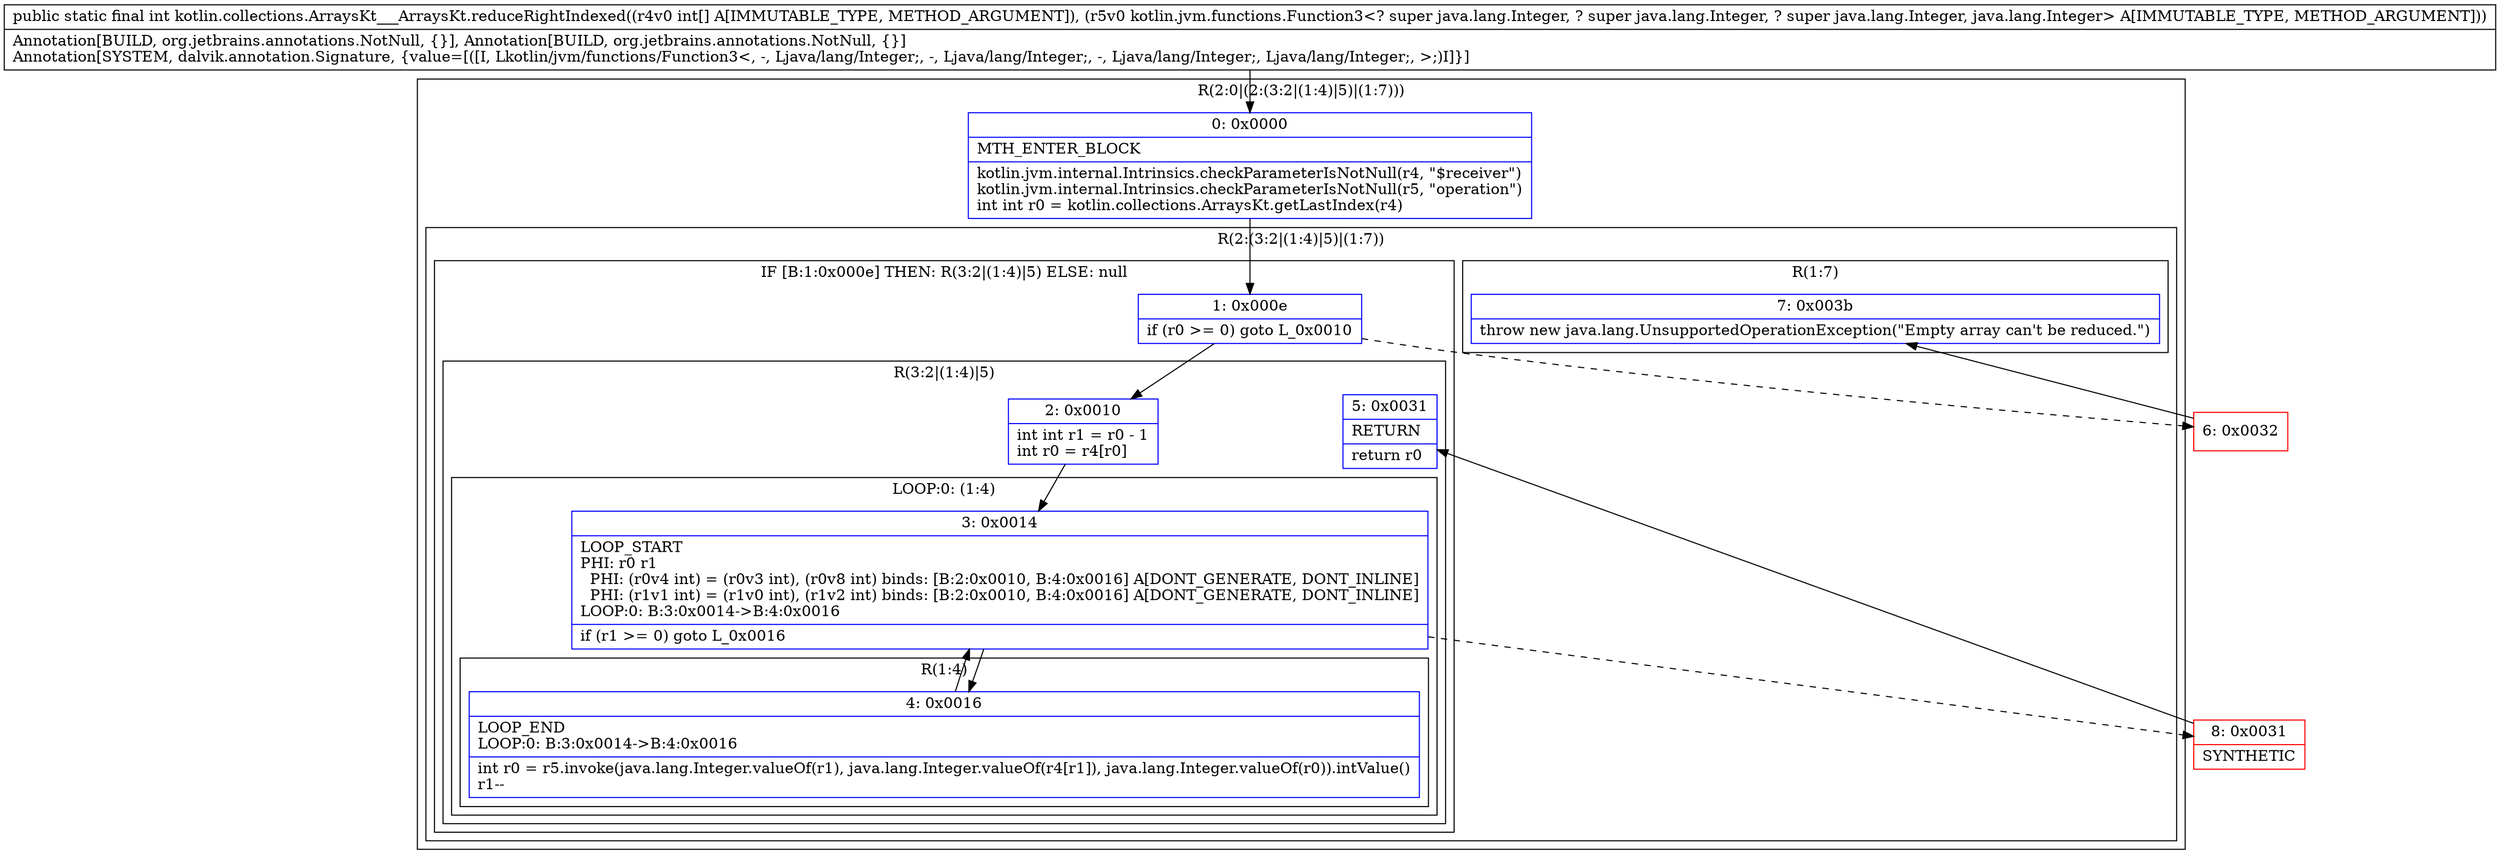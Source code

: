 digraph "CFG forkotlin.collections.ArraysKt___ArraysKt.reduceRightIndexed([ILkotlin\/jvm\/functions\/Function3;)I" {
subgraph cluster_Region_499854283 {
label = "R(2:0|(2:(3:2|(1:4)|5)|(1:7)))";
node [shape=record,color=blue];
Node_0 [shape=record,label="{0\:\ 0x0000|MTH_ENTER_BLOCK\l|kotlin.jvm.internal.Intrinsics.checkParameterIsNotNull(r4, \"$receiver\")\lkotlin.jvm.internal.Intrinsics.checkParameterIsNotNull(r5, \"operation\")\lint int r0 = kotlin.collections.ArraysKt.getLastIndex(r4)\l}"];
subgraph cluster_Region_1279080970 {
label = "R(2:(3:2|(1:4)|5)|(1:7))";
node [shape=record,color=blue];
subgraph cluster_IfRegion_1041493961 {
label = "IF [B:1:0x000e] THEN: R(3:2|(1:4)|5) ELSE: null";
node [shape=record,color=blue];
Node_1 [shape=record,label="{1\:\ 0x000e|if (r0 \>= 0) goto L_0x0010\l}"];
subgraph cluster_Region_1338873985 {
label = "R(3:2|(1:4)|5)";
node [shape=record,color=blue];
Node_2 [shape=record,label="{2\:\ 0x0010|int int r1 = r0 \- 1\lint r0 = r4[r0]\l}"];
subgraph cluster_LoopRegion_1447848142 {
label = "LOOP:0: (1:4)";
node [shape=record,color=blue];
Node_3 [shape=record,label="{3\:\ 0x0014|LOOP_START\lPHI: r0 r1 \l  PHI: (r0v4 int) = (r0v3 int), (r0v8 int) binds: [B:2:0x0010, B:4:0x0016] A[DONT_GENERATE, DONT_INLINE]\l  PHI: (r1v1 int) = (r1v0 int), (r1v2 int) binds: [B:2:0x0010, B:4:0x0016] A[DONT_GENERATE, DONT_INLINE]\lLOOP:0: B:3:0x0014\-\>B:4:0x0016\l|if (r1 \>= 0) goto L_0x0016\l}"];
subgraph cluster_Region_303924415 {
label = "R(1:4)";
node [shape=record,color=blue];
Node_4 [shape=record,label="{4\:\ 0x0016|LOOP_END\lLOOP:0: B:3:0x0014\-\>B:4:0x0016\l|int r0 = r5.invoke(java.lang.Integer.valueOf(r1), java.lang.Integer.valueOf(r4[r1]), java.lang.Integer.valueOf(r0)).intValue()\lr1\-\-\l}"];
}
}
Node_5 [shape=record,label="{5\:\ 0x0031|RETURN\l|return r0\l}"];
}
}
subgraph cluster_Region_214711443 {
label = "R(1:7)";
node [shape=record,color=blue];
Node_7 [shape=record,label="{7\:\ 0x003b|throw new java.lang.UnsupportedOperationException(\"Empty array can't be reduced.\")\l}"];
}
}
}
Node_6 [shape=record,color=red,label="{6\:\ 0x0032}"];
Node_8 [shape=record,color=red,label="{8\:\ 0x0031|SYNTHETIC\l}"];
MethodNode[shape=record,label="{public static final int kotlin.collections.ArraysKt___ArraysKt.reduceRightIndexed((r4v0 int[] A[IMMUTABLE_TYPE, METHOD_ARGUMENT]), (r5v0 kotlin.jvm.functions.Function3\<? super java.lang.Integer, ? super java.lang.Integer, ? super java.lang.Integer, java.lang.Integer\> A[IMMUTABLE_TYPE, METHOD_ARGUMENT]))  | Annotation[BUILD, org.jetbrains.annotations.NotNull, \{\}], Annotation[BUILD, org.jetbrains.annotations.NotNull, \{\}]\lAnnotation[SYSTEM, dalvik.annotation.Signature, \{value=[([I, Lkotlin\/jvm\/functions\/Function3\<, \-, Ljava\/lang\/Integer;, \-, Ljava\/lang\/Integer;, \-, Ljava\/lang\/Integer;, Ljava\/lang\/Integer;, \>;)I]\}]\l}"];
MethodNode -> Node_0;
Node_0 -> Node_1;
Node_1 -> Node_2;
Node_1 -> Node_6[style=dashed];
Node_2 -> Node_3;
Node_3 -> Node_4;
Node_3 -> Node_8[style=dashed];
Node_4 -> Node_3;
Node_6 -> Node_7;
Node_8 -> Node_5;
}

